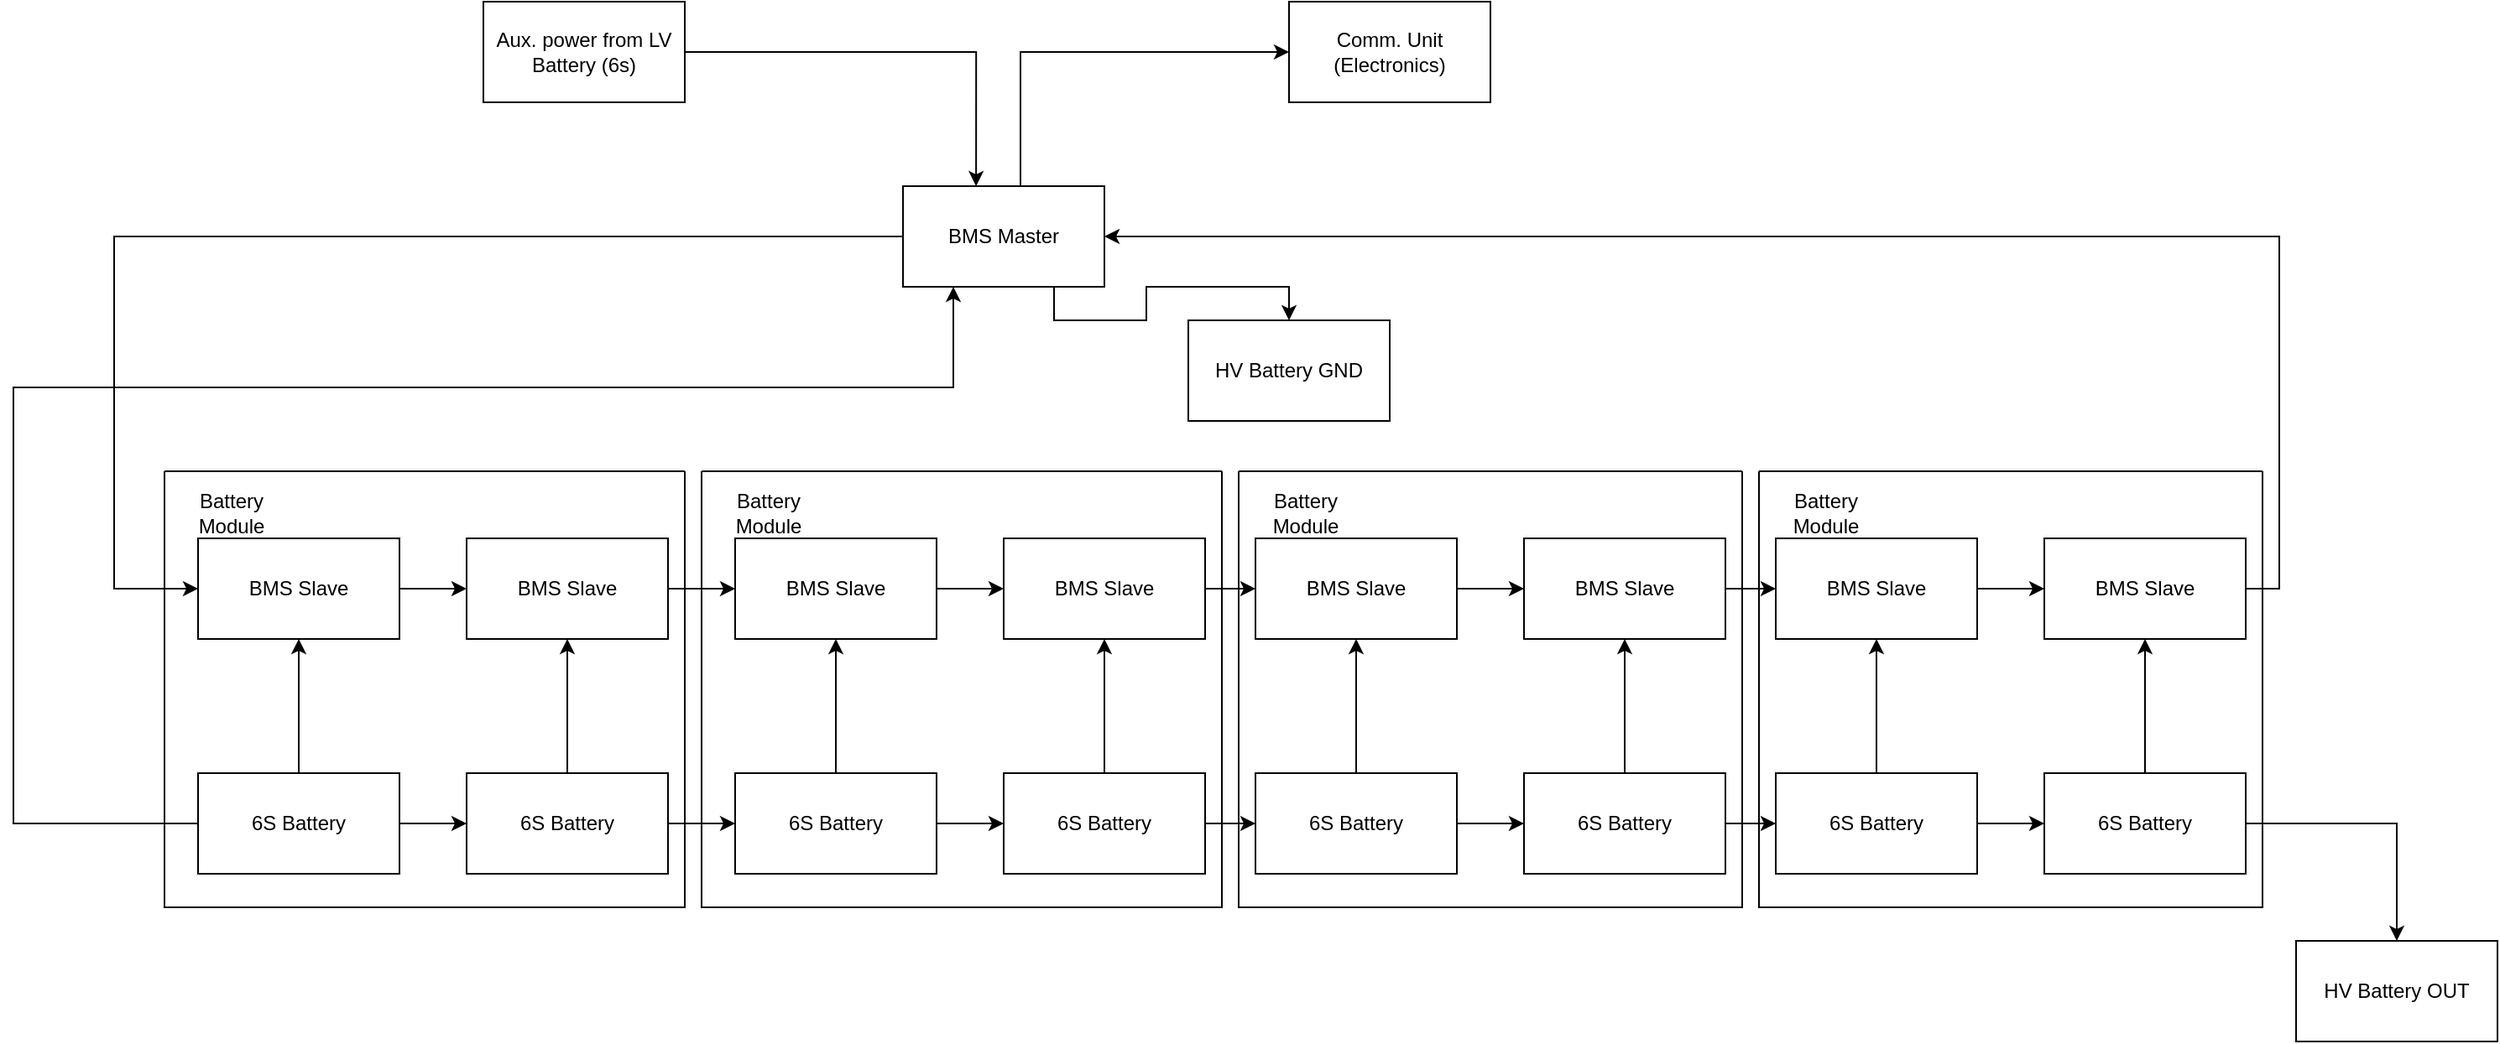 <mxfile version="24.0.4" type="device">
  <diagram name="Page-1" id="oTiK__oO_klvLZMGZI_l">
    <mxGraphModel dx="1990" dy="1725" grid="1" gridSize="10" guides="1" tooltips="1" connect="1" arrows="1" fold="1" page="1" pageScale="1" pageWidth="850" pageHeight="1100" math="0" shadow="0">
      <root>
        <mxCell id="0" />
        <mxCell id="1" parent="0" />
        <mxCell id="sibZfj7WvKpWCozeQP5N-5" value="" style="edgeStyle=orthogonalEdgeStyle;rounded=0;orthogonalLoop=1;jettySize=auto;html=1;" edge="1" parent="1" source="DTMiq7oYrTqLHLOWlsjK-1" target="sibZfj7WvKpWCozeQP5N-1">
          <mxGeometry relative="1" as="geometry" />
        </mxCell>
        <mxCell id="DTMiq7oYrTqLHLOWlsjK-1" value="BMS Slave" style="rounded=0;whiteSpace=wrap;html=1;" parent="1" vertex="1">
          <mxGeometry x="-120" y="260" width="120" height="60" as="geometry" />
        </mxCell>
        <mxCell id="DTMiq7oYrTqLHLOWlsjK-10" style="edgeStyle=orthogonalEdgeStyle;rounded=0;orthogonalLoop=1;jettySize=auto;html=1;entryX=0;entryY=0.5;entryDx=0;entryDy=0;" parent="1" source="DTMiq7oYrTqLHLOWlsjK-8" target="DTMiq7oYrTqLHLOWlsjK-1" edge="1">
          <mxGeometry relative="1" as="geometry">
            <Array as="points">
              <mxPoint x="-170" y="80" />
              <mxPoint x="-170" y="290" />
            </Array>
          </mxGeometry>
        </mxCell>
        <mxCell id="DTMiq7oYrTqLHLOWlsjK-14" style="edgeStyle=orthogonalEdgeStyle;rounded=0;orthogonalLoop=1;jettySize=auto;html=1;entryX=0;entryY=0.5;entryDx=0;entryDy=0;" parent="1" source="DTMiq7oYrTqLHLOWlsjK-8" target="DTMiq7oYrTqLHLOWlsjK-13" edge="1">
          <mxGeometry relative="1" as="geometry">
            <Array as="points">
              <mxPoint x="370" y="-30" />
            </Array>
          </mxGeometry>
        </mxCell>
        <mxCell id="sibZfj7WvKpWCozeQP5N-53" style="edgeStyle=orthogonalEdgeStyle;rounded=0;orthogonalLoop=1;jettySize=auto;html=1;exitX=0.75;exitY=1;exitDx=0;exitDy=0;" edge="1" parent="1" source="DTMiq7oYrTqLHLOWlsjK-8" target="sibZfj7WvKpWCozeQP5N-54">
          <mxGeometry relative="1" as="geometry">
            <mxPoint x="530" y="160.0" as="targetPoint" />
          </mxGeometry>
        </mxCell>
        <mxCell id="DTMiq7oYrTqLHLOWlsjK-8" value="BMS Master" style="rounded=0;whiteSpace=wrap;html=1;" parent="1" vertex="1">
          <mxGeometry x="300" y="50" width="120" height="60" as="geometry" />
        </mxCell>
        <mxCell id="DTMiq7oYrTqLHLOWlsjK-11" value="Aux. power from LV Battery (6s)" style="rounded=0;whiteSpace=wrap;html=1;" parent="1" vertex="1">
          <mxGeometry x="50" y="-60" width="120" height="60" as="geometry" />
        </mxCell>
        <mxCell id="DTMiq7oYrTqLHLOWlsjK-12" style="edgeStyle=orthogonalEdgeStyle;rounded=0;orthogonalLoop=1;jettySize=auto;html=1;entryX=0.363;entryY=0;entryDx=0;entryDy=0;entryPerimeter=0;" parent="1" source="DTMiq7oYrTqLHLOWlsjK-11" target="DTMiq7oYrTqLHLOWlsjK-8" edge="1">
          <mxGeometry relative="1" as="geometry" />
        </mxCell>
        <mxCell id="DTMiq7oYrTqLHLOWlsjK-13" value="Comm. Unit (Electronics)" style="rounded=0;whiteSpace=wrap;html=1;" parent="1" vertex="1">
          <mxGeometry x="530" y="-60" width="120" height="60" as="geometry" />
        </mxCell>
        <mxCell id="DTMiq7oYrTqLHLOWlsjK-22" value="" style="edgeStyle=orthogonalEdgeStyle;rounded=0;orthogonalLoop=1;jettySize=auto;html=1;" parent="1" source="DTMiq7oYrTqLHLOWlsjK-15" target="DTMiq7oYrTqLHLOWlsjK-1" edge="1">
          <mxGeometry relative="1" as="geometry" />
        </mxCell>
        <mxCell id="sibZfj7WvKpWCozeQP5N-37" value="" style="edgeStyle=orthogonalEdgeStyle;rounded=0;orthogonalLoop=1;jettySize=auto;html=1;" edge="1" parent="1" source="DTMiq7oYrTqLHLOWlsjK-15" target="sibZfj7WvKpWCozeQP5N-3">
          <mxGeometry relative="1" as="geometry" />
        </mxCell>
        <mxCell id="sibZfj7WvKpWCozeQP5N-52" style="edgeStyle=orthogonalEdgeStyle;rounded=0;orthogonalLoop=1;jettySize=auto;html=1;exitX=0;exitY=0.5;exitDx=0;exitDy=0;entryX=0.25;entryY=1;entryDx=0;entryDy=0;" edge="1" parent="1" source="DTMiq7oYrTqLHLOWlsjK-15" target="DTMiq7oYrTqLHLOWlsjK-8">
          <mxGeometry relative="1" as="geometry">
            <mxPoint x="-210" y="340" as="targetPoint" />
            <Array as="points">
              <mxPoint x="-230" y="430" />
              <mxPoint x="-230" y="170" />
              <mxPoint x="330" y="170" />
            </Array>
          </mxGeometry>
        </mxCell>
        <mxCell id="DTMiq7oYrTqLHLOWlsjK-15" value="6S Battery" style="rounded=0;whiteSpace=wrap;html=1;" parent="1" vertex="1">
          <mxGeometry x="-120" y="400" width="120" height="60" as="geometry" />
        </mxCell>
        <mxCell id="DTMiq7oYrTqLHLOWlsjK-28" value="HV Battery OUT" style="rounded=0;whiteSpace=wrap;html=1;" parent="1" vertex="1">
          <mxGeometry x="1130" y="500" width="120" height="60" as="geometry" />
        </mxCell>
        <mxCell id="sibZfj7WvKpWCozeQP5N-32" value="" style="edgeStyle=orthogonalEdgeStyle;rounded=0;orthogonalLoop=1;jettySize=auto;html=1;" edge="1" parent="1" source="sibZfj7WvKpWCozeQP5N-1" target="sibZfj7WvKpWCozeQP5N-7">
          <mxGeometry relative="1" as="geometry" />
        </mxCell>
        <mxCell id="sibZfj7WvKpWCozeQP5N-1" value="BMS Slave" style="rounded=0;whiteSpace=wrap;html=1;" vertex="1" parent="1">
          <mxGeometry x="40" y="260" width="120" height="60" as="geometry" />
        </mxCell>
        <mxCell id="sibZfj7WvKpWCozeQP5N-2" value="" style="edgeStyle=orthogonalEdgeStyle;rounded=0;orthogonalLoop=1;jettySize=auto;html=1;" edge="1" parent="1" source="sibZfj7WvKpWCozeQP5N-3" target="sibZfj7WvKpWCozeQP5N-1">
          <mxGeometry relative="1" as="geometry" />
        </mxCell>
        <mxCell id="sibZfj7WvKpWCozeQP5N-38" value="" style="edgeStyle=orthogonalEdgeStyle;rounded=0;orthogonalLoop=1;jettySize=auto;html=1;" edge="1" parent="1" source="sibZfj7WvKpWCozeQP5N-3" target="sibZfj7WvKpWCozeQP5N-11">
          <mxGeometry relative="1" as="geometry" />
        </mxCell>
        <mxCell id="sibZfj7WvKpWCozeQP5N-3" value="6S Battery" style="rounded=0;whiteSpace=wrap;html=1;" vertex="1" parent="1">
          <mxGeometry x="40" y="400" width="120" height="60" as="geometry" />
        </mxCell>
        <mxCell id="sibZfj7WvKpWCozeQP5N-6" value="" style="edgeStyle=orthogonalEdgeStyle;rounded=0;orthogonalLoop=1;jettySize=auto;html=1;" edge="1" source="sibZfj7WvKpWCozeQP5N-7" target="sibZfj7WvKpWCozeQP5N-9" parent="1">
          <mxGeometry relative="1" as="geometry" />
        </mxCell>
        <mxCell id="sibZfj7WvKpWCozeQP5N-7" value="BMS Slave" style="rounded=0;whiteSpace=wrap;html=1;" vertex="1" parent="1">
          <mxGeometry x="200" y="260" width="120" height="60" as="geometry" />
        </mxCell>
        <mxCell id="sibZfj7WvKpWCozeQP5N-8" value="" style="edgeStyle=orthogonalEdgeStyle;rounded=0;orthogonalLoop=1;jettySize=auto;html=1;" edge="1" source="sibZfj7WvKpWCozeQP5N-11" target="sibZfj7WvKpWCozeQP5N-7" parent="1">
          <mxGeometry relative="1" as="geometry" />
        </mxCell>
        <mxCell id="sibZfj7WvKpWCozeQP5N-33" value="" style="edgeStyle=orthogonalEdgeStyle;rounded=0;orthogonalLoop=1;jettySize=auto;html=1;" edge="1" parent="1" source="sibZfj7WvKpWCozeQP5N-9" target="sibZfj7WvKpWCozeQP5N-14">
          <mxGeometry relative="1" as="geometry" />
        </mxCell>
        <mxCell id="sibZfj7WvKpWCozeQP5N-9" value="BMS Slave" style="rounded=0;whiteSpace=wrap;html=1;" vertex="1" parent="1">
          <mxGeometry x="360" y="260" width="120" height="60" as="geometry" />
        </mxCell>
        <mxCell id="sibZfj7WvKpWCozeQP5N-10" value="" style="edgeStyle=orthogonalEdgeStyle;rounded=0;orthogonalLoop=1;jettySize=auto;html=1;" edge="1" source="sibZfj7WvKpWCozeQP5N-12" target="sibZfj7WvKpWCozeQP5N-9" parent="1">
          <mxGeometry relative="1" as="geometry" />
        </mxCell>
        <mxCell id="sibZfj7WvKpWCozeQP5N-39" value="" style="edgeStyle=orthogonalEdgeStyle;rounded=0;orthogonalLoop=1;jettySize=auto;html=1;" edge="1" parent="1" source="sibZfj7WvKpWCozeQP5N-11" target="sibZfj7WvKpWCozeQP5N-12">
          <mxGeometry relative="1" as="geometry" />
        </mxCell>
        <mxCell id="sibZfj7WvKpWCozeQP5N-11" value="6S Battery" style="rounded=0;whiteSpace=wrap;html=1;" vertex="1" parent="1">
          <mxGeometry x="200" y="400" width="120" height="60" as="geometry" />
        </mxCell>
        <mxCell id="sibZfj7WvKpWCozeQP5N-40" value="" style="edgeStyle=orthogonalEdgeStyle;rounded=0;orthogonalLoop=1;jettySize=auto;html=1;" edge="1" parent="1" source="sibZfj7WvKpWCozeQP5N-12" target="sibZfj7WvKpWCozeQP5N-18">
          <mxGeometry relative="1" as="geometry" />
        </mxCell>
        <mxCell id="sibZfj7WvKpWCozeQP5N-12" value="6S Battery" style="rounded=0;whiteSpace=wrap;html=1;" vertex="1" parent="1">
          <mxGeometry x="360" y="400" width="120" height="60" as="geometry" />
        </mxCell>
        <mxCell id="sibZfj7WvKpWCozeQP5N-13" value="" style="edgeStyle=orthogonalEdgeStyle;rounded=0;orthogonalLoop=1;jettySize=auto;html=1;" edge="1" source="sibZfj7WvKpWCozeQP5N-14" target="sibZfj7WvKpWCozeQP5N-16" parent="1">
          <mxGeometry relative="1" as="geometry" />
        </mxCell>
        <mxCell id="sibZfj7WvKpWCozeQP5N-14" value="BMS Slave" style="rounded=0;whiteSpace=wrap;html=1;" vertex="1" parent="1">
          <mxGeometry x="510" y="260" width="120" height="60" as="geometry" />
        </mxCell>
        <mxCell id="sibZfj7WvKpWCozeQP5N-15" value="" style="edgeStyle=orthogonalEdgeStyle;rounded=0;orthogonalLoop=1;jettySize=auto;html=1;" edge="1" source="sibZfj7WvKpWCozeQP5N-18" target="sibZfj7WvKpWCozeQP5N-14" parent="1">
          <mxGeometry relative="1" as="geometry" />
        </mxCell>
        <mxCell id="sibZfj7WvKpWCozeQP5N-34" value="" style="edgeStyle=orthogonalEdgeStyle;rounded=0;orthogonalLoop=1;jettySize=auto;html=1;" edge="1" parent="1" source="sibZfj7WvKpWCozeQP5N-16" target="sibZfj7WvKpWCozeQP5N-30">
          <mxGeometry relative="1" as="geometry" />
        </mxCell>
        <mxCell id="sibZfj7WvKpWCozeQP5N-16" value="BMS Slave" style="rounded=0;whiteSpace=wrap;html=1;" vertex="1" parent="1">
          <mxGeometry x="670" y="260" width="120" height="60" as="geometry" />
        </mxCell>
        <mxCell id="sibZfj7WvKpWCozeQP5N-17" value="" style="edgeStyle=orthogonalEdgeStyle;rounded=0;orthogonalLoop=1;jettySize=auto;html=1;" edge="1" source="sibZfj7WvKpWCozeQP5N-19" target="sibZfj7WvKpWCozeQP5N-16" parent="1">
          <mxGeometry relative="1" as="geometry" />
        </mxCell>
        <mxCell id="sibZfj7WvKpWCozeQP5N-41" value="" style="edgeStyle=orthogonalEdgeStyle;rounded=0;orthogonalLoop=1;jettySize=auto;html=1;" edge="1" parent="1" source="sibZfj7WvKpWCozeQP5N-18" target="sibZfj7WvKpWCozeQP5N-19">
          <mxGeometry relative="1" as="geometry" />
        </mxCell>
        <mxCell id="sibZfj7WvKpWCozeQP5N-18" value="6S Battery" style="rounded=0;whiteSpace=wrap;html=1;" vertex="1" parent="1">
          <mxGeometry x="510" y="400" width="120" height="60" as="geometry" />
        </mxCell>
        <mxCell id="sibZfj7WvKpWCozeQP5N-42" value="" style="edgeStyle=orthogonalEdgeStyle;rounded=0;orthogonalLoop=1;jettySize=auto;html=1;" edge="1" parent="1" source="sibZfj7WvKpWCozeQP5N-19" target="sibZfj7WvKpWCozeQP5N-31">
          <mxGeometry relative="1" as="geometry" />
        </mxCell>
        <mxCell id="sibZfj7WvKpWCozeQP5N-19" value="6S Battery" style="rounded=0;whiteSpace=wrap;html=1;" vertex="1" parent="1">
          <mxGeometry x="670" y="400" width="120" height="60" as="geometry" />
        </mxCell>
        <mxCell id="sibZfj7WvKpWCozeQP5N-25" value="" style="edgeStyle=orthogonalEdgeStyle;rounded=0;orthogonalLoop=1;jettySize=auto;html=1;" edge="1" source="sibZfj7WvKpWCozeQP5N-30" target="sibZfj7WvKpWCozeQP5N-29" parent="1">
          <mxGeometry relative="1" as="geometry" />
        </mxCell>
        <mxCell id="sibZfj7WvKpWCozeQP5N-26" value="" style="edgeStyle=orthogonalEdgeStyle;rounded=0;orthogonalLoop=1;jettySize=auto;html=1;" edge="1" source="sibZfj7WvKpWCozeQP5N-31" target="sibZfj7WvKpWCozeQP5N-30" parent="1">
          <mxGeometry relative="1" as="geometry" />
        </mxCell>
        <mxCell id="sibZfj7WvKpWCozeQP5N-27" value="" style="edgeStyle=orthogonalEdgeStyle;rounded=0;orthogonalLoop=1;jettySize=auto;html=1;" edge="1" source="sibZfj7WvKpWCozeQP5N-28" target="sibZfj7WvKpWCozeQP5N-29" parent="1">
          <mxGeometry relative="1" as="geometry" />
        </mxCell>
        <mxCell id="sibZfj7WvKpWCozeQP5N-36" style="edgeStyle=orthogonalEdgeStyle;rounded=0;orthogonalLoop=1;jettySize=auto;html=1;exitX=1;exitY=0.5;exitDx=0;exitDy=0;entryX=0.5;entryY=0;entryDx=0;entryDy=0;" edge="1" parent="1" source="sibZfj7WvKpWCozeQP5N-28" target="DTMiq7oYrTqLHLOWlsjK-28">
          <mxGeometry relative="1" as="geometry" />
        </mxCell>
        <mxCell id="sibZfj7WvKpWCozeQP5N-28" value="6S Battery" style="rounded=0;whiteSpace=wrap;html=1;" vertex="1" parent="1">
          <mxGeometry x="980" y="400" width="120" height="60" as="geometry" />
        </mxCell>
        <mxCell id="sibZfj7WvKpWCozeQP5N-35" style="edgeStyle=orthogonalEdgeStyle;rounded=0;orthogonalLoop=1;jettySize=auto;html=1;exitX=1;exitY=0.5;exitDx=0;exitDy=0;entryX=1;entryY=0.5;entryDx=0;entryDy=0;" edge="1" parent="1" source="sibZfj7WvKpWCozeQP5N-29" target="DTMiq7oYrTqLHLOWlsjK-8">
          <mxGeometry relative="1" as="geometry" />
        </mxCell>
        <mxCell id="sibZfj7WvKpWCozeQP5N-29" value="BMS Slave" style="rounded=0;whiteSpace=wrap;html=1;" vertex="1" parent="1">
          <mxGeometry x="980" y="260" width="120" height="60" as="geometry" />
        </mxCell>
        <mxCell id="sibZfj7WvKpWCozeQP5N-30" value="BMS Slave" style="rounded=0;whiteSpace=wrap;html=1;" vertex="1" parent="1">
          <mxGeometry x="820" y="260" width="120" height="60" as="geometry" />
        </mxCell>
        <mxCell id="sibZfj7WvKpWCozeQP5N-43" value="" style="edgeStyle=orthogonalEdgeStyle;rounded=0;orthogonalLoop=1;jettySize=auto;html=1;" edge="1" parent="1" source="sibZfj7WvKpWCozeQP5N-31" target="sibZfj7WvKpWCozeQP5N-28">
          <mxGeometry relative="1" as="geometry" />
        </mxCell>
        <mxCell id="sibZfj7WvKpWCozeQP5N-31" value="6S Battery" style="rounded=0;whiteSpace=wrap;html=1;" vertex="1" parent="1">
          <mxGeometry x="820" y="400" width="120" height="60" as="geometry" />
        </mxCell>
        <mxCell id="sibZfj7WvKpWCozeQP5N-44" value="" style="swimlane;startSize=0;" vertex="1" parent="1">
          <mxGeometry x="-140" y="220" width="310" height="260" as="geometry" />
        </mxCell>
        <mxCell id="sibZfj7WvKpWCozeQP5N-45" value="Battery Module" style="text;html=1;align=center;verticalAlign=middle;whiteSpace=wrap;rounded=0;" vertex="1" parent="sibZfj7WvKpWCozeQP5N-44">
          <mxGeometry x="10" y="10" width="60" height="30" as="geometry" />
        </mxCell>
        <mxCell id="sibZfj7WvKpWCozeQP5N-46" value="" style="swimlane;startSize=0;" vertex="1" parent="1">
          <mxGeometry x="180" y="220" width="310" height="260" as="geometry" />
        </mxCell>
        <mxCell id="sibZfj7WvKpWCozeQP5N-47" value="Battery Module" style="text;html=1;align=center;verticalAlign=middle;whiteSpace=wrap;rounded=0;" vertex="1" parent="sibZfj7WvKpWCozeQP5N-46">
          <mxGeometry x="10" y="10" width="60" height="30" as="geometry" />
        </mxCell>
        <mxCell id="sibZfj7WvKpWCozeQP5N-48" value="" style="swimlane;startSize=0;" vertex="1" parent="1">
          <mxGeometry x="500" y="220" width="300" height="260" as="geometry" />
        </mxCell>
        <mxCell id="sibZfj7WvKpWCozeQP5N-49" value="Battery Module" style="text;html=1;align=center;verticalAlign=middle;whiteSpace=wrap;rounded=0;" vertex="1" parent="sibZfj7WvKpWCozeQP5N-48">
          <mxGeometry x="10" y="10" width="60" height="30" as="geometry" />
        </mxCell>
        <mxCell id="sibZfj7WvKpWCozeQP5N-50" value="" style="swimlane;startSize=0;" vertex="1" parent="1">
          <mxGeometry x="810" y="220" width="300" height="260" as="geometry" />
        </mxCell>
        <mxCell id="sibZfj7WvKpWCozeQP5N-51" value="Battery Module" style="text;html=1;align=center;verticalAlign=middle;whiteSpace=wrap;rounded=0;" vertex="1" parent="sibZfj7WvKpWCozeQP5N-50">
          <mxGeometry x="10" y="10" width="60" height="30" as="geometry" />
        </mxCell>
        <mxCell id="sibZfj7WvKpWCozeQP5N-54" value="HV Battery GND" style="rounded=0;whiteSpace=wrap;html=1;" vertex="1" parent="1">
          <mxGeometry x="470" y="130.0" width="120" height="60" as="geometry" />
        </mxCell>
      </root>
    </mxGraphModel>
  </diagram>
</mxfile>
